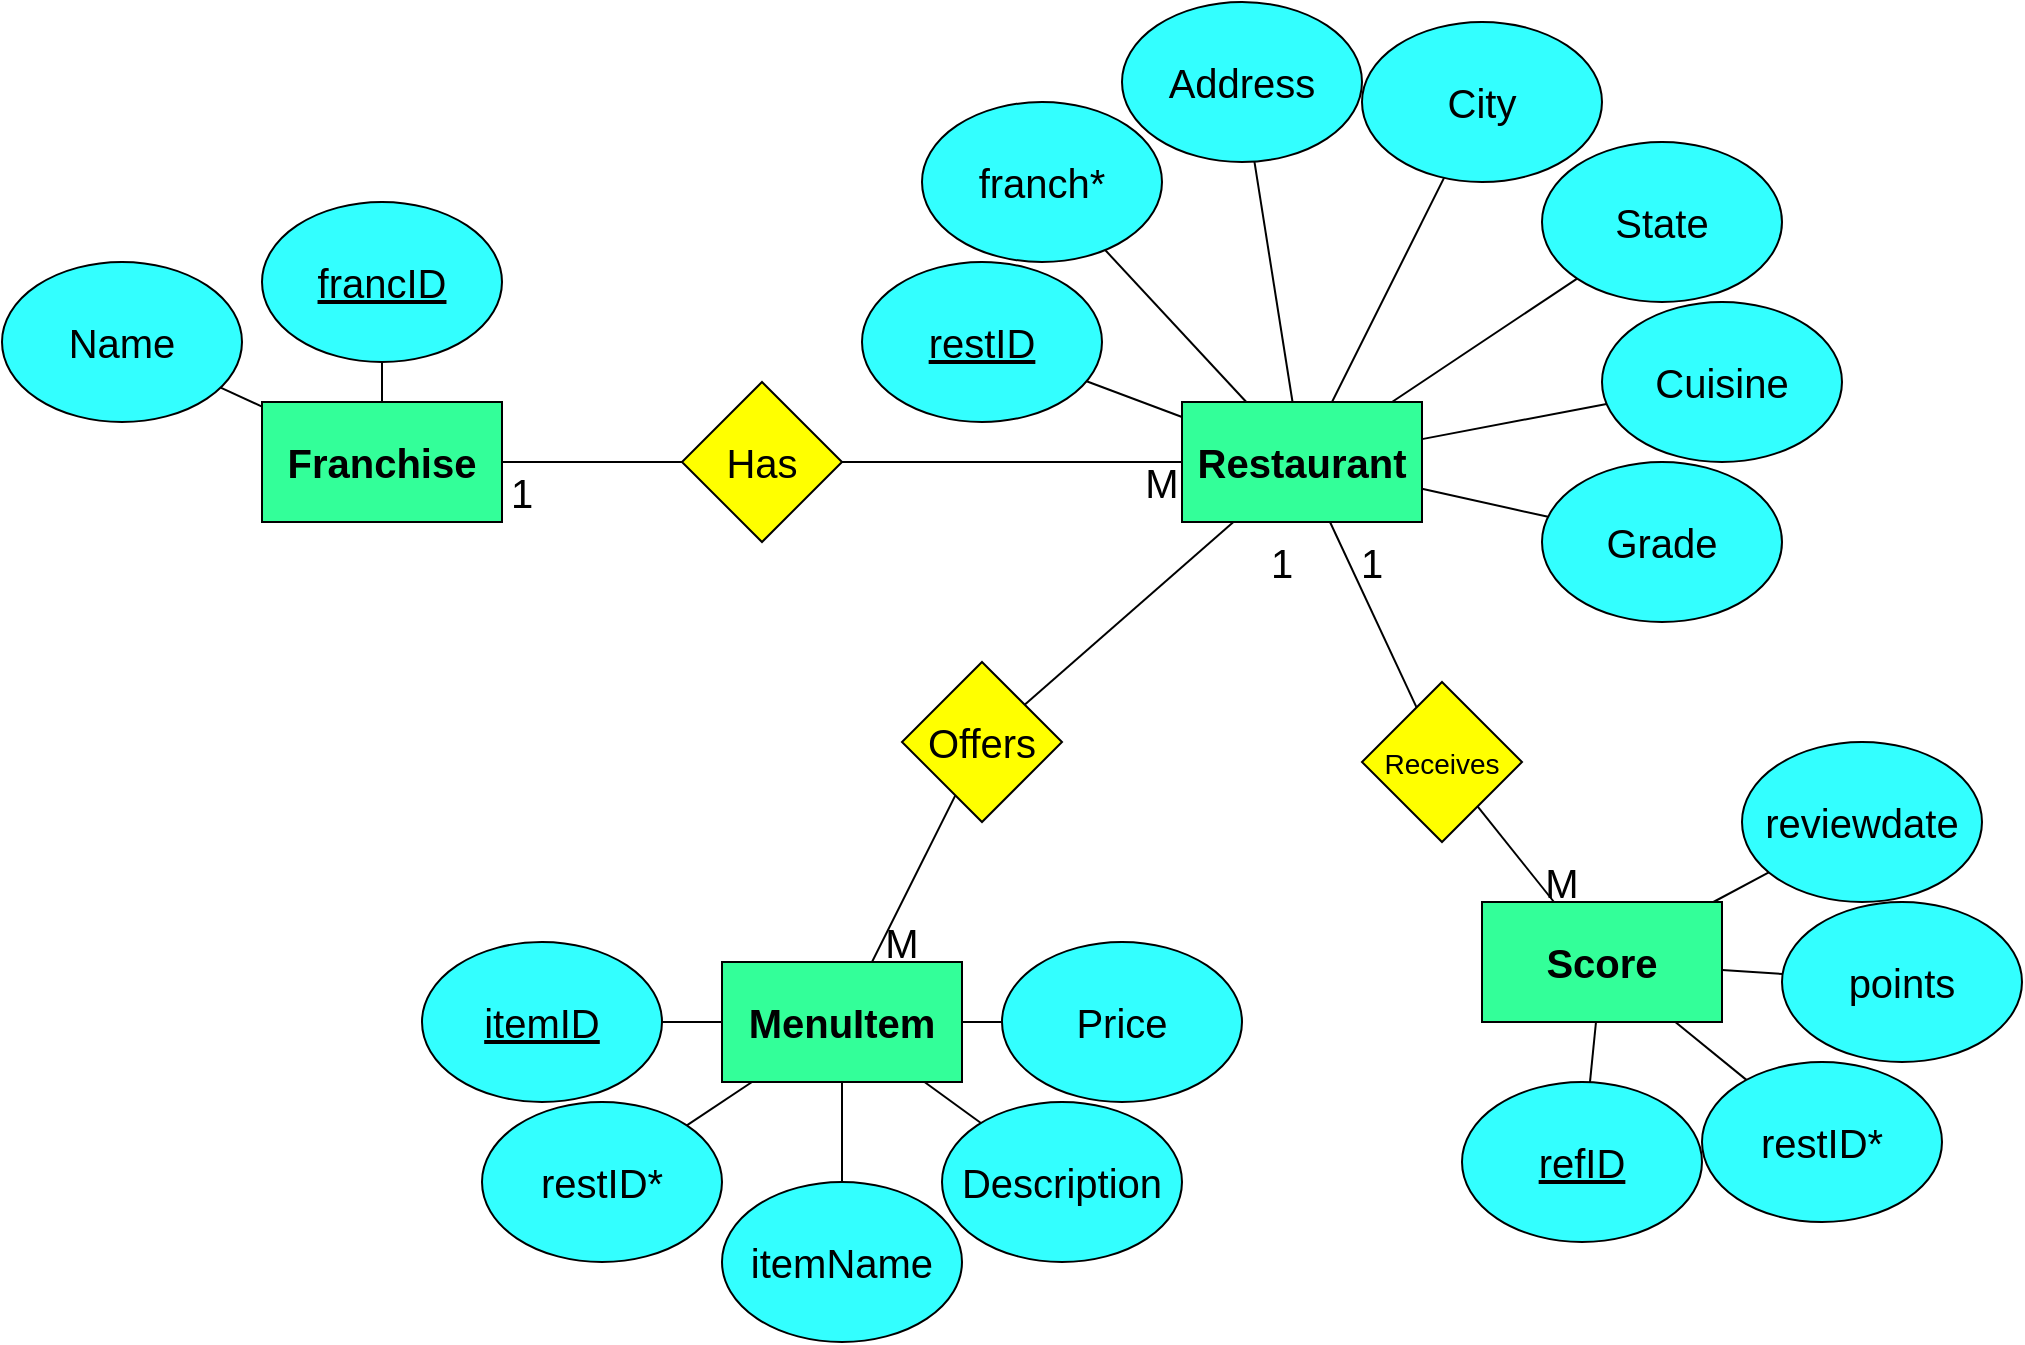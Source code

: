 <mxfile version="20.7.4" type="device"><diagram id="u9rXE1uIUANwSrxgtIQM" name="Page-1"><mxGraphModel dx="3137" dy="1400" grid="1" gridSize="10" guides="1" tooltips="1" connect="1" arrows="1" fold="1" page="1" pageScale="1" pageWidth="850" pageHeight="1100" math="0" shadow="0"><root><mxCell id="0"/><mxCell id="1" parent="0"/><mxCell id="4u6x7rTlO3XGqmi1SIRX-11" value="" style="group" parent="1" vertex="1" connectable="0"><mxGeometry x="80" y="310" width="120" height="60" as="geometry"/></mxCell><mxCell id="4u6x7rTlO3XGqmi1SIRX-12" value="" style="rounded=0;whiteSpace=wrap;html=1;fillColor=#33FF99;" parent="4u6x7rTlO3XGqmi1SIRX-11" vertex="1"><mxGeometry width="120" height="60" as="geometry"/></mxCell><mxCell id="4u6x7rTlO3XGqmi1SIRX-13" value="&lt;b&gt;&lt;font style=&quot;font-size: 20px;&quot;&gt;Franchise&lt;/font&gt;&lt;/b&gt;" style="text;html=1;strokeColor=none;fillColor=none;align=center;verticalAlign=middle;whiteSpace=wrap;rounded=0;" parent="4u6x7rTlO3XGqmi1SIRX-11" vertex="1"><mxGeometry x="10" y="10" width="100" height="40" as="geometry"/></mxCell><mxCell id="4u6x7rTlO3XGqmi1SIRX-15" value="" style="group" parent="1" vertex="1" connectable="0"><mxGeometry x="-50" y="240" width="120" height="80" as="geometry"/></mxCell><mxCell id="4u6x7rTlO3XGqmi1SIRX-16" value="" style="ellipse;whiteSpace=wrap;html=1;fontSize=20;fillColor=#33FFFF;" parent="4u6x7rTlO3XGqmi1SIRX-15" vertex="1"><mxGeometry width="120" height="80" as="geometry"/></mxCell><mxCell id="4u6x7rTlO3XGqmi1SIRX-17" value="Name" style="text;html=1;strokeColor=none;fillColor=none;align=center;verticalAlign=middle;whiteSpace=wrap;rounded=0;fontSize=20;" parent="4u6x7rTlO3XGqmi1SIRX-15" vertex="1"><mxGeometry x="10" y="20" width="100" height="40" as="geometry"/></mxCell><mxCell id="4u6x7rTlO3XGqmi1SIRX-18" value="" style="group" parent="1" vertex="1" connectable="0"><mxGeometry x="80" y="210" width="120" height="80" as="geometry"/></mxCell><mxCell id="4u6x7rTlO3XGqmi1SIRX-19" value="" style="ellipse;whiteSpace=wrap;html=1;fontSize=20;fillColor=#33FFFF;" parent="4u6x7rTlO3XGqmi1SIRX-18" vertex="1"><mxGeometry width="120" height="80" as="geometry"/></mxCell><mxCell id="4u6x7rTlO3XGqmi1SIRX-20" value="&lt;u&gt;francID&lt;/u&gt;" style="text;html=1;strokeColor=none;fillColor=none;align=center;verticalAlign=middle;whiteSpace=wrap;rounded=0;fontSize=20;" parent="4u6x7rTlO3XGqmi1SIRX-18" vertex="1"><mxGeometry x="10" y="20" width="100" height="40" as="geometry"/></mxCell><mxCell id="4u6x7rTlO3XGqmi1SIRX-34" value="" style="group" parent="1" vertex="1" connectable="0"><mxGeometry x="290" y="300" width="80" height="80" as="geometry"/></mxCell><mxCell id="4u6x7rTlO3XGqmi1SIRX-35" value="" style="rhombus;whiteSpace=wrap;html=1;fontSize=20;fillColor=#FFFF00;" parent="4u6x7rTlO3XGqmi1SIRX-34" vertex="1"><mxGeometry width="80" height="80" as="geometry"/></mxCell><mxCell id="4u6x7rTlO3XGqmi1SIRX-36" value="Has" style="text;html=1;strokeColor=none;fillColor=none;align=center;verticalAlign=middle;whiteSpace=wrap;rounded=0;fontSize=20;" parent="4u6x7rTlO3XGqmi1SIRX-34" vertex="1"><mxGeometry x="10" y="25" width="60" height="30" as="geometry"/></mxCell><mxCell id="4u6x7rTlO3XGqmi1SIRX-37" value="" style="endArrow=none;html=1;rounded=0;fontSize=20;" parent="1" source="4u6x7rTlO3XGqmi1SIRX-12" target="4u6x7rTlO3XGqmi1SIRX-35" edge="1"><mxGeometry width="50" height="50" relative="1" as="geometry"><mxPoint x="270" y="470" as="sourcePoint"/><mxPoint x="250" y="340" as="targetPoint"/></mxGeometry></mxCell><mxCell id="4u6x7rTlO3XGqmi1SIRX-38" value="" style="endArrow=none;html=1;rounded=0;fontSize=20;" parent="1" source="4u6x7rTlO3XGqmi1SIRX-32" target="4u6x7rTlO3XGqmi1SIRX-35" edge="1"><mxGeometry width="50" height="50" relative="1" as="geometry"><mxPoint x="360" y="350" as="sourcePoint"/><mxPoint x="410" y="350" as="targetPoint"/></mxGeometry></mxCell><mxCell id="4u6x7rTlO3XGqmi1SIRX-39" value="1" style="text;html=1;strokeColor=none;fillColor=none;align=center;verticalAlign=middle;whiteSpace=wrap;rounded=0;fontSize=20;" parent="1" vertex="1"><mxGeometry x="200" y="340" width="20" height="30" as="geometry"/></mxCell><mxCell id="4u6x7rTlO3XGqmi1SIRX-40" value="M" style="text;html=1;strokeColor=none;fillColor=none;align=center;verticalAlign=middle;whiteSpace=wrap;rounded=0;fontSize=20;" parent="1" vertex="1"><mxGeometry x="520" y="340" width="20" height="20" as="geometry"/></mxCell><mxCell id="4u6x7rTlO3XGqmi1SIRX-41" value="" style="group" parent="1" vertex="1" connectable="0"><mxGeometry x="380" y="240" width="120" height="80" as="geometry"/></mxCell><mxCell id="4u6x7rTlO3XGqmi1SIRX-42" value="" style="ellipse;whiteSpace=wrap;html=1;fontSize=20;fillColor=#33FFFF;" parent="4u6x7rTlO3XGqmi1SIRX-41" vertex="1"><mxGeometry width="120" height="80" as="geometry"/></mxCell><mxCell id="4u6x7rTlO3XGqmi1SIRX-43" value="&lt;u&gt;restID&lt;/u&gt;" style="text;html=1;strokeColor=none;fillColor=none;align=center;verticalAlign=middle;whiteSpace=wrap;rounded=0;fontSize=20;" parent="4u6x7rTlO3XGqmi1SIRX-41" vertex="1"><mxGeometry x="10" y="20" width="100" height="40" as="geometry"/></mxCell><mxCell id="4u6x7rTlO3XGqmi1SIRX-44" value="" style="group" parent="1" vertex="1" connectable="0"><mxGeometry x="410" y="160" width="120" height="80" as="geometry"/></mxCell><mxCell id="4u6x7rTlO3XGqmi1SIRX-45" value="" style="ellipse;whiteSpace=wrap;html=1;fontSize=20;fillColor=#33FFFF;" parent="4u6x7rTlO3XGqmi1SIRX-44" vertex="1"><mxGeometry width="120" height="80" as="geometry"/></mxCell><mxCell id="4u6x7rTlO3XGqmi1SIRX-46" value="franch*" style="text;html=1;strokeColor=none;fillColor=none;align=center;verticalAlign=middle;whiteSpace=wrap;rounded=0;fontSize=20;" parent="4u6x7rTlO3XGqmi1SIRX-44" vertex="1"><mxGeometry x="10" y="20" width="100" height="40" as="geometry"/></mxCell><mxCell id="4u6x7rTlO3XGqmi1SIRX-47" value="" style="group" parent="1" vertex="1" connectable="0"><mxGeometry x="510" y="110" width="120" height="80" as="geometry"/></mxCell><mxCell id="4u6x7rTlO3XGqmi1SIRX-48" value="" style="ellipse;whiteSpace=wrap;html=1;fontSize=20;fillColor=#33FFFF;" parent="4u6x7rTlO3XGqmi1SIRX-47" vertex="1"><mxGeometry width="120" height="80" as="geometry"/></mxCell><mxCell id="4u6x7rTlO3XGqmi1SIRX-49" value="Address" style="text;html=1;strokeColor=none;fillColor=none;align=center;verticalAlign=middle;whiteSpace=wrap;rounded=0;fontSize=20;" parent="4u6x7rTlO3XGqmi1SIRX-47" vertex="1"><mxGeometry x="10" y="20" width="100" height="40" as="geometry"/></mxCell><mxCell id="4u6x7rTlO3XGqmi1SIRX-50" value="" style="group" parent="1" vertex="1" connectable="0"><mxGeometry x="630" y="120" width="120" height="80" as="geometry"/></mxCell><mxCell id="4u6x7rTlO3XGqmi1SIRX-51" value="" style="ellipse;whiteSpace=wrap;html=1;fontSize=20;fillColor=#33FFFF;" parent="4u6x7rTlO3XGqmi1SIRX-50" vertex="1"><mxGeometry width="120" height="80" as="geometry"/></mxCell><mxCell id="4u6x7rTlO3XGqmi1SIRX-52" value="City" style="text;html=1;strokeColor=none;fillColor=none;align=center;verticalAlign=middle;whiteSpace=wrap;rounded=0;fontSize=20;" parent="4u6x7rTlO3XGqmi1SIRX-50" vertex="1"><mxGeometry x="10" y="20" width="100" height="40" as="geometry"/></mxCell><mxCell id="4u6x7rTlO3XGqmi1SIRX-53" value="" style="group" parent="1" vertex="1" connectable="0"><mxGeometry x="720" y="180" width="120" height="80" as="geometry"/></mxCell><mxCell id="4u6x7rTlO3XGqmi1SIRX-54" value="" style="ellipse;whiteSpace=wrap;html=1;fontSize=20;fillColor=#33FFFF;" parent="4u6x7rTlO3XGqmi1SIRX-53" vertex="1"><mxGeometry width="120" height="80" as="geometry"/></mxCell><mxCell id="4u6x7rTlO3XGqmi1SIRX-55" value="State" style="text;html=1;strokeColor=none;fillColor=none;align=center;verticalAlign=middle;whiteSpace=wrap;rounded=0;fontSize=20;" parent="4u6x7rTlO3XGqmi1SIRX-53" vertex="1"><mxGeometry x="10" y="20" width="100" height="40" as="geometry"/></mxCell><mxCell id="4u6x7rTlO3XGqmi1SIRX-56" value="" style="group" parent="1" vertex="1" connectable="0"><mxGeometry x="720" y="340" width="120" height="80" as="geometry"/></mxCell><mxCell id="4u6x7rTlO3XGqmi1SIRX-57" value="" style="ellipse;whiteSpace=wrap;html=1;fontSize=20;fillColor=#33FFFF;" parent="4u6x7rTlO3XGqmi1SIRX-56" vertex="1"><mxGeometry width="120" height="80" as="geometry"/></mxCell><mxCell id="4u6x7rTlO3XGqmi1SIRX-58" value="Grade" style="text;html=1;strokeColor=none;fillColor=none;align=center;verticalAlign=middle;whiteSpace=wrap;rounded=0;fontSize=20;" parent="4u6x7rTlO3XGqmi1SIRX-56" vertex="1"><mxGeometry x="10" y="20" width="100" height="40" as="geometry"/></mxCell><mxCell id="4u6x7rTlO3XGqmi1SIRX-62" value="" style="endArrow=none;html=1;rounded=0;fontSize=20;" parent="1" source="4u6x7rTlO3XGqmi1SIRX-32" target="4u6x7rTlO3XGqmi1SIRX-42" edge="1"><mxGeometry width="50" height="50" relative="1" as="geometry"><mxPoint x="590" y="300" as="sourcePoint"/><mxPoint x="465" y="225" as="targetPoint"/></mxGeometry></mxCell><mxCell id="4u6x7rTlO3XGqmi1SIRX-63" value="" style="endArrow=none;html=1;rounded=0;fontSize=20;" parent="1" source="4u6x7rTlO3XGqmi1SIRX-32" target="4u6x7rTlO3XGqmi1SIRX-45" edge="1"><mxGeometry width="50" height="50" relative="1" as="geometry"><mxPoint x="595" y="320" as="sourcePoint"/><mxPoint x="578.974" y="287.947" as="targetPoint"/></mxGeometry></mxCell><mxCell id="4u6x7rTlO3XGqmi1SIRX-64" value="" style="endArrow=none;html=1;rounded=0;fontSize=20;" parent="1" source="4u6x7rTlO3XGqmi1SIRX-48" target="4u6x7rTlO3XGqmi1SIRX-32" edge="1"><mxGeometry width="50" height="50" relative="1" as="geometry"><mxPoint x="629.983" y="320" as="sourcePoint"/><mxPoint x="665.593" y="266.541" as="targetPoint"/></mxGeometry></mxCell><mxCell id="4u6x7rTlO3XGqmi1SIRX-65" value="" style="endArrow=none;html=1;rounded=0;fontSize=20;" parent="1" source="4u6x7rTlO3XGqmi1SIRX-51" target="4u6x7rTlO3XGqmi1SIRX-32" edge="1"><mxGeometry width="50" height="50" relative="1" as="geometry"><mxPoint x="715.605" y="316.881" as="sourcePoint"/><mxPoint x="670.0" y="331.25" as="targetPoint"/></mxGeometry></mxCell><mxCell id="4u6x7rTlO3XGqmi1SIRX-66" value="" style="endArrow=none;html=1;rounded=0;fontSize=20;" parent="1" source="4u6x7rTlO3XGqmi1SIRX-32" target="4u6x7rTlO3XGqmi1SIRX-54" edge="1"><mxGeometry width="50" height="50" relative="1" as="geometry"><mxPoint x="713.773" y="376.04" as="sourcePoint"/><mxPoint x="670.0" y="365" as="targetPoint"/></mxGeometry></mxCell><mxCell id="4u6x7rTlO3XGqmi1SIRX-67" value="" style="endArrow=none;html=1;rounded=0;fontSize=20;" parent="1" source="4u6x7rTlO3XGqmi1SIRX-57" target="4u6x7rTlO3XGqmi1SIRX-32" edge="1"><mxGeometry width="50" height="50" relative="1" as="geometry"><mxPoint x="634.548" y="380" as="sourcePoint"/><mxPoint x="671.274" y="424.882" as="targetPoint"/></mxGeometry></mxCell><mxCell id="4u6x7rTlO3XGqmi1SIRX-69" value="" style="endArrow=none;html=1;rounded=0;fontSize=20;" parent="1" source="4u6x7rTlO3XGqmi1SIRX-19" target="4u6x7rTlO3XGqmi1SIRX-12" edge="1"><mxGeometry width="50" height="50" relative="1" as="geometry"><mxPoint x="240" y="240" as="sourcePoint"/><mxPoint x="290" y="190" as="targetPoint"/></mxGeometry></mxCell><mxCell id="4u6x7rTlO3XGqmi1SIRX-70" value="" style="endArrow=none;html=1;rounded=0;fontSize=20;" parent="1" source="4u6x7rTlO3XGqmi1SIRX-12" target="4u6x7rTlO3XGqmi1SIRX-16" edge="1"><mxGeometry width="50" height="50" relative="1" as="geometry"><mxPoint x="150" y="300" as="sourcePoint"/><mxPoint x="150" y="320" as="targetPoint"/></mxGeometry></mxCell><mxCell id="4u6x7rTlO3XGqmi1SIRX-96" value="" style="group" parent="1" vertex="1" connectable="0"><mxGeometry x="400" y="440" width="80" height="80" as="geometry"/></mxCell><mxCell id="4u6x7rTlO3XGqmi1SIRX-97" value="" style="rhombus;whiteSpace=wrap;html=1;fontSize=20;fillColor=#FFFF00;" parent="4u6x7rTlO3XGqmi1SIRX-96" vertex="1"><mxGeometry width="80" height="80" as="geometry"/></mxCell><mxCell id="4u6x7rTlO3XGqmi1SIRX-98" value="Offers" style="text;html=1;strokeColor=none;fillColor=none;align=center;verticalAlign=middle;whiteSpace=wrap;rounded=0;fontSize=20;" parent="4u6x7rTlO3XGqmi1SIRX-96" vertex="1"><mxGeometry x="10" y="25" width="60" height="30" as="geometry"/></mxCell><mxCell id="4u6x7rTlO3XGqmi1SIRX-99" value="" style="endArrow=none;html=1;rounded=0;fontSize=20;" parent="1" source="4u6x7rTlO3XGqmi1SIRX-32" target="4u6x7rTlO3XGqmi1SIRX-97" edge="1"><mxGeometry width="50" height="50" relative="1" as="geometry"><mxPoint x="650" y="530" as="sourcePoint"/><mxPoint x="700" y="480" as="targetPoint"/></mxGeometry></mxCell><mxCell id="4u6x7rTlO3XGqmi1SIRX-100" value="" style="endArrow=none;html=1;rounded=0;fontSize=20;" parent="1" source="4u6x7rTlO3XGqmi1SIRX-188" target="4u6x7rTlO3XGqmi1SIRX-97" edge="1"><mxGeometry width="50" height="50" relative="1" as="geometry"><mxPoint x="370" y="540" as="sourcePoint"/><mxPoint x="400" y="490" as="targetPoint"/></mxGeometry></mxCell><mxCell id="4u6x7rTlO3XGqmi1SIRX-101" value="1" style="text;html=1;strokeColor=none;fillColor=none;align=center;verticalAlign=middle;whiteSpace=wrap;rounded=0;fontSize=20;" parent="1" vertex="1"><mxGeometry x="580" y="380" width="20" height="20" as="geometry"/></mxCell><mxCell id="4u6x7rTlO3XGqmi1SIRX-102" value="M" style="text;html=1;strokeColor=none;fillColor=none;align=center;verticalAlign=middle;whiteSpace=wrap;rounded=0;fontSize=20;" parent="1" vertex="1"><mxGeometry x="390" y="570" width="20" height="20" as="geometry"/></mxCell><mxCell id="4u6x7rTlO3XGqmi1SIRX-103" value="" style="group" parent="1" vertex="1" connectable="0"><mxGeometry x="160" y="580" width="120" height="80" as="geometry"/></mxCell><mxCell id="4u6x7rTlO3XGqmi1SIRX-104" value="" style="ellipse;whiteSpace=wrap;html=1;fontSize=20;fillColor=#33FFFF;" parent="4u6x7rTlO3XGqmi1SIRX-103" vertex="1"><mxGeometry width="120" height="80" as="geometry"/></mxCell><mxCell id="4u6x7rTlO3XGqmi1SIRX-105" value="&lt;u&gt;itemID&lt;/u&gt;" style="text;html=1;strokeColor=none;fillColor=none;align=center;verticalAlign=middle;whiteSpace=wrap;rounded=0;fontSize=20;" parent="4u6x7rTlO3XGqmi1SIRX-103" vertex="1"><mxGeometry x="10" y="20" width="100" height="40" as="geometry"/></mxCell><mxCell id="4u6x7rTlO3XGqmi1SIRX-106" value="" style="group" parent="1" vertex="1" connectable="0"><mxGeometry x="310" y="700" width="120" height="80" as="geometry"/></mxCell><mxCell id="4u6x7rTlO3XGqmi1SIRX-107" value="" style="ellipse;whiteSpace=wrap;html=1;fontSize=20;fillColor=#33FFFF;" parent="4u6x7rTlO3XGqmi1SIRX-106" vertex="1"><mxGeometry width="120" height="80" as="geometry"/></mxCell><mxCell id="4u6x7rTlO3XGqmi1SIRX-108" value="itemName" style="text;html=1;strokeColor=none;fillColor=none;align=center;verticalAlign=middle;whiteSpace=wrap;rounded=0;fontSize=20;" parent="4u6x7rTlO3XGqmi1SIRX-106" vertex="1"><mxGeometry x="10" y="20" width="100" height="40" as="geometry"/></mxCell><mxCell id="4u6x7rTlO3XGqmi1SIRX-109" value="" style="group" parent="1" vertex="1" connectable="0"><mxGeometry x="190" y="660" width="120" height="80" as="geometry"/></mxCell><mxCell id="4u6x7rTlO3XGqmi1SIRX-110" value="" style="ellipse;whiteSpace=wrap;html=1;fontSize=20;fillColor=#33FFFF;" parent="4u6x7rTlO3XGqmi1SIRX-109" vertex="1"><mxGeometry width="120" height="80" as="geometry"/></mxCell><mxCell id="4u6x7rTlO3XGqmi1SIRX-111" value="restID*" style="text;html=1;strokeColor=none;fillColor=none;align=center;verticalAlign=middle;whiteSpace=wrap;rounded=0;fontSize=20;" parent="4u6x7rTlO3XGqmi1SIRX-109" vertex="1"><mxGeometry x="10" y="20" width="100" height="40" as="geometry"/></mxCell><mxCell id="4u6x7rTlO3XGqmi1SIRX-112" value="" style="group" parent="1" vertex="1" connectable="0"><mxGeometry x="420" y="660" width="120" height="80" as="geometry"/></mxCell><mxCell id="4u6x7rTlO3XGqmi1SIRX-113" value="" style="ellipse;whiteSpace=wrap;html=1;fontSize=20;fillColor=#33FFFF;" parent="4u6x7rTlO3XGqmi1SIRX-112" vertex="1"><mxGeometry width="120" height="80" as="geometry"/></mxCell><mxCell id="4u6x7rTlO3XGqmi1SIRX-114" value="Description" style="text;html=1;strokeColor=none;fillColor=none;align=center;verticalAlign=middle;whiteSpace=wrap;rounded=0;fontSize=20;" parent="4u6x7rTlO3XGqmi1SIRX-112" vertex="1"><mxGeometry x="10" y="20" width="100" height="40" as="geometry"/></mxCell><mxCell id="4u6x7rTlO3XGqmi1SIRX-115" value="" style="group" parent="1" vertex="1" connectable="0"><mxGeometry x="450" y="580" width="120" height="80" as="geometry"/></mxCell><mxCell id="4u6x7rTlO3XGqmi1SIRX-116" value="" style="ellipse;whiteSpace=wrap;html=1;fontSize=20;fillColor=#33FFFF;" parent="4u6x7rTlO3XGqmi1SIRX-115" vertex="1"><mxGeometry width="120" height="80" as="geometry"/></mxCell><mxCell id="4u6x7rTlO3XGqmi1SIRX-117" value="Price" style="text;html=1;strokeColor=none;fillColor=none;align=center;verticalAlign=middle;whiteSpace=wrap;rounded=0;fontSize=20;" parent="4u6x7rTlO3XGqmi1SIRX-115" vertex="1"><mxGeometry x="10" y="20" width="100" height="40" as="geometry"/></mxCell><mxCell id="4u6x7rTlO3XGqmi1SIRX-118" value="" style="endArrow=none;html=1;rounded=0;fontSize=20;" parent="1" source="4u6x7rTlO3XGqmi1SIRX-104" target="4u6x7rTlO3XGqmi1SIRX-188" edge="1"><mxGeometry width="50" height="50" relative="1" as="geometry"><mxPoint x="280" y="570" as="sourcePoint"/><mxPoint x="290" y="570" as="targetPoint"/></mxGeometry></mxCell><mxCell id="4u6x7rTlO3XGqmi1SIRX-119" value="" style="endArrow=none;html=1;rounded=0;fontSize=20;" parent="1" source="4u6x7rTlO3XGqmi1SIRX-188" target="4u6x7rTlO3XGqmi1SIRX-110" edge="1"><mxGeometry width="50" height="50" relative="1" as="geometry"><mxPoint x="325.0" y="650" as="sourcePoint"/><mxPoint x="320" y="630" as="targetPoint"/></mxGeometry></mxCell><mxCell id="4u6x7rTlO3XGqmi1SIRX-120" value="" style="endArrow=none;html=1;rounded=0;fontSize=20;" parent="1" source="4u6x7rTlO3XGqmi1SIRX-188" target="4u6x7rTlO3XGqmi1SIRX-107" edge="1"><mxGeometry width="50" height="50" relative="1" as="geometry"><mxPoint x="370" y="650" as="sourcePoint"/><mxPoint x="302.426" y="681.716" as="targetPoint"/></mxGeometry></mxCell><mxCell id="4u6x7rTlO3XGqmi1SIRX-124" value="" style="endArrow=none;html=1;rounded=0;fontSize=20;" parent="1" source="4u6x7rTlO3XGqmi1SIRX-188" target="4u6x7rTlO3XGqmi1SIRX-113" edge="1"><mxGeometry width="50" height="50" relative="1" as="geometry"><mxPoint x="411.25" y="650" as="sourcePoint"/><mxPoint x="380" y="710" as="targetPoint"/></mxGeometry></mxCell><mxCell id="4u6x7rTlO3XGqmi1SIRX-125" value="" style="endArrow=none;html=1;rounded=0;fontSize=20;" parent="1" source="4u6x7rTlO3XGqmi1SIRX-188" target="4u6x7rTlO3XGqmi1SIRX-116" edge="1"><mxGeometry width="50" height="50" relative="1" as="geometry"><mxPoint x="490" y="560" as="sourcePoint"/><mxPoint x="449.457" y="680.514" as="targetPoint"/></mxGeometry></mxCell><mxCell id="4u6x7rTlO3XGqmi1SIRX-129" value="" style="group" parent="1" vertex="1" connectable="0"><mxGeometry x="680" y="650" width="120" height="80" as="geometry"/></mxCell><mxCell id="4u6x7rTlO3XGqmi1SIRX-130" value="" style="ellipse;whiteSpace=wrap;html=1;fontSize=20;fillColor=#33FFFF;" parent="4u6x7rTlO3XGqmi1SIRX-129" vertex="1"><mxGeometry width="120" height="80" as="geometry"/></mxCell><mxCell id="4u6x7rTlO3XGqmi1SIRX-131" value="&lt;u&gt;refID&lt;/u&gt;" style="text;html=1;strokeColor=none;fillColor=none;align=center;verticalAlign=middle;whiteSpace=wrap;rounded=0;fontSize=20;" parent="4u6x7rTlO3XGqmi1SIRX-129" vertex="1"><mxGeometry x="10" y="20" width="100" height="40" as="geometry"/></mxCell><mxCell id="4u6x7rTlO3XGqmi1SIRX-132" value="" style="group" parent="1" vertex="1" connectable="0"><mxGeometry x="840" y="560" width="120" height="80" as="geometry"/></mxCell><mxCell id="4u6x7rTlO3XGqmi1SIRX-133" value="" style="ellipse;whiteSpace=wrap;html=1;fontSize=20;fillColor=#33FFFF;" parent="4u6x7rTlO3XGqmi1SIRX-132" vertex="1"><mxGeometry width="120" height="80" as="geometry"/></mxCell><mxCell id="4u6x7rTlO3XGqmi1SIRX-134" value="points" style="text;html=1;strokeColor=none;fillColor=none;align=center;verticalAlign=middle;whiteSpace=wrap;rounded=0;fontSize=20;" parent="4u6x7rTlO3XGqmi1SIRX-132" vertex="1"><mxGeometry x="10" y="20" width="100" height="40" as="geometry"/></mxCell><mxCell id="4u6x7rTlO3XGqmi1SIRX-135" value="" style="group" parent="1" vertex="1" connectable="0"><mxGeometry x="820" y="480" width="120" height="80" as="geometry"/></mxCell><mxCell id="4u6x7rTlO3XGqmi1SIRX-136" value="" style="ellipse;whiteSpace=wrap;html=1;fontSize=20;fillColor=#33FFFF;" parent="4u6x7rTlO3XGqmi1SIRX-135" vertex="1"><mxGeometry width="120" height="80" as="geometry"/></mxCell><mxCell id="4u6x7rTlO3XGqmi1SIRX-137" value="reviewdate" style="text;html=1;strokeColor=none;fillColor=none;align=center;verticalAlign=middle;whiteSpace=wrap;rounded=0;fontSize=20;" parent="4u6x7rTlO3XGqmi1SIRX-135" vertex="1"><mxGeometry x="10" y="20" width="100" height="40" as="geometry"/></mxCell><mxCell id="4u6x7rTlO3XGqmi1SIRX-138" value="" style="endArrow=none;html=1;rounded=0;fontSize=20;" parent="1" source="4u6x7rTlO3XGqmi1SIRX-130" target="4u6x7rTlO3XGqmi1SIRX-185" edge="1"><mxGeometry width="50" height="50" relative="1" as="geometry"><mxPoint x="740" y="520" as="sourcePoint"/><mxPoint x="740" y="620" as="targetPoint"/></mxGeometry></mxCell><mxCell id="4u6x7rTlO3XGqmi1SIRX-139" value="" style="endArrow=none;html=1;rounded=0;fontSize=20;" parent="1" source="4u6x7rTlO3XGqmi1SIRX-133" target="4u6x7rTlO3XGqmi1SIRX-185" edge="1"><mxGeometry width="50" height="50" relative="1" as="geometry"><mxPoint x="750" y="660" as="sourcePoint"/><mxPoint x="785" y="620" as="targetPoint"/></mxGeometry></mxCell><mxCell id="4u6x7rTlO3XGqmi1SIRX-140" value="" style="endArrow=none;html=1;rounded=0;fontSize=20;" parent="1" source="4u6x7rTlO3XGqmi1SIRX-136" target="4u6x7rTlO3XGqmi1SIRX-185" edge="1"><mxGeometry width="50" height="50" relative="1" as="geometry"><mxPoint x="827.63" y="651.678" as="sourcePoint"/><mxPoint x="860" y="510" as="targetPoint"/></mxGeometry></mxCell><mxCell id="4u6x7rTlO3XGqmi1SIRX-141" value="" style="group" parent="1" vertex="1" connectable="0"><mxGeometry x="630" y="450" width="80" height="80" as="geometry"/></mxCell><mxCell id="4u6x7rTlO3XGqmi1SIRX-142" value="" style="rhombus;whiteSpace=wrap;html=1;fontSize=20;fillColor=#FFFF00;" parent="4u6x7rTlO3XGqmi1SIRX-141" vertex="1"><mxGeometry width="80" height="80" as="geometry"/></mxCell><mxCell id="4u6x7rTlO3XGqmi1SIRX-143" value="&lt;font style=&quot;font-size: 14px;&quot;&gt;Receives&lt;/font&gt;" style="text;html=1;strokeColor=none;fillColor=none;align=center;verticalAlign=middle;whiteSpace=wrap;rounded=0;fontSize=20;" parent="4u6x7rTlO3XGqmi1SIRX-141" vertex="1"><mxGeometry x="10" y="20" width="60" height="35" as="geometry"/></mxCell><mxCell id="4u6x7rTlO3XGqmi1SIRX-144" value="" style="endArrow=none;html=1;rounded=0;fontSize=14;" parent="1" source="4u6x7rTlO3XGqmi1SIRX-32" target="4u6x7rTlO3XGqmi1SIRX-142" edge="1"><mxGeometry width="50" height="50" relative="1" as="geometry"><mxPoint x="680" y="440" as="sourcePoint"/><mxPoint x="730" y="390" as="targetPoint"/></mxGeometry></mxCell><mxCell id="4u6x7rTlO3XGqmi1SIRX-145" value="" style="endArrow=none;html=1;rounded=0;fontSize=14;" parent="1" source="4u6x7rTlO3XGqmi1SIRX-142" target="4u6x7rTlO3XGqmi1SIRX-185" edge="1"><mxGeometry width="50" height="50" relative="1" as="geometry"><mxPoint x="624" y="380" as="sourcePoint"/><mxPoint x="719" y="560" as="targetPoint"/></mxGeometry></mxCell><mxCell id="4u6x7rTlO3XGqmi1SIRX-146" value="1" style="text;html=1;strokeColor=none;fillColor=none;align=center;verticalAlign=middle;whiteSpace=wrap;rounded=0;fontSize=20;" parent="1" vertex="1"><mxGeometry x="620" y="380" width="30" height="20" as="geometry"/></mxCell><mxCell id="4u6x7rTlO3XGqmi1SIRX-147" value="M" style="text;html=1;strokeColor=none;fillColor=none;align=center;verticalAlign=middle;whiteSpace=wrap;rounded=0;fontSize=20;" parent="1" vertex="1"><mxGeometry x="720" y="540" width="20" height="20" as="geometry"/></mxCell><mxCell id="4u6x7rTlO3XGqmi1SIRX-183" value="" style="group" parent="1" vertex="1" connectable="0"><mxGeometry x="540" y="310" width="120" height="60" as="geometry"/></mxCell><mxCell id="4u6x7rTlO3XGqmi1SIRX-32" value="" style="rounded=0;whiteSpace=wrap;html=1;fillColor=#33FF99;" parent="4u6x7rTlO3XGqmi1SIRX-183" vertex="1"><mxGeometry width="120" height="60" as="geometry"/></mxCell><mxCell id="4u6x7rTlO3XGqmi1SIRX-33" value="&lt;b&gt;&lt;font style=&quot;font-size: 20px;&quot;&gt;Restaurant&lt;/font&gt;&lt;/b&gt;" style="text;html=1;strokeColor=none;fillColor=#33FF99;align=center;verticalAlign=middle;whiteSpace=wrap;rounded=0;" parent="4u6x7rTlO3XGqmi1SIRX-183" vertex="1"><mxGeometry x="10" y="10" width="100" height="40" as="geometry"/></mxCell><mxCell id="4u6x7rTlO3XGqmi1SIRX-184" value="" style="group" parent="1" vertex="1" connectable="0"><mxGeometry x="690" y="560" width="120" height="60" as="geometry"/></mxCell><mxCell id="4u6x7rTlO3XGqmi1SIRX-185" value="" style="rounded=0;whiteSpace=wrap;html=1;fillColor=#33FF99;" parent="4u6x7rTlO3XGqmi1SIRX-184" vertex="1"><mxGeometry width="120" height="60" as="geometry"/></mxCell><mxCell id="4u6x7rTlO3XGqmi1SIRX-186" value="&lt;span style=&quot;font-size: 20px;&quot;&gt;&lt;b&gt;Score&lt;/b&gt;&lt;/span&gt;" style="text;html=1;strokeColor=none;fillColor=#33FF99;align=center;verticalAlign=middle;whiteSpace=wrap;rounded=0;" parent="4u6x7rTlO3XGqmi1SIRX-184" vertex="1"><mxGeometry x="10" y="10" width="100" height="40" as="geometry"/></mxCell><mxCell id="4u6x7rTlO3XGqmi1SIRX-187" value="" style="group" parent="1" vertex="1" connectable="0"><mxGeometry x="310" y="590" width="120" height="60" as="geometry"/></mxCell><mxCell id="4u6x7rTlO3XGqmi1SIRX-188" value="" style="rounded=0;whiteSpace=wrap;html=1;fillColor=#33FF99;" parent="4u6x7rTlO3XGqmi1SIRX-187" vertex="1"><mxGeometry width="120" height="60" as="geometry"/></mxCell><mxCell id="4u6x7rTlO3XGqmi1SIRX-189" value="&lt;span style=&quot;font-size: 20px;&quot;&gt;&lt;b&gt;MenuItem&lt;/b&gt;&lt;/span&gt;" style="text;html=1;strokeColor=none;fillColor=#33FF99;align=center;verticalAlign=middle;whiteSpace=wrap;rounded=0;" parent="4u6x7rTlO3XGqmi1SIRX-187" vertex="1"><mxGeometry x="10" y="10" width="100" height="40" as="geometry"/></mxCell><mxCell id="4u6x7rTlO3XGqmi1SIRX-190" value="" style="group" parent="1" vertex="1" connectable="0"><mxGeometry x="800" y="640" width="120" height="80" as="geometry"/></mxCell><mxCell id="4u6x7rTlO3XGqmi1SIRX-191" value="" style="ellipse;whiteSpace=wrap;html=1;fontSize=20;fillColor=#33FFFF;" parent="4u6x7rTlO3XGqmi1SIRX-190" vertex="1"><mxGeometry width="120" height="80" as="geometry"/></mxCell><mxCell id="4u6x7rTlO3XGqmi1SIRX-192" value="restID*" style="text;html=1;strokeColor=none;fillColor=none;align=center;verticalAlign=middle;whiteSpace=wrap;rounded=0;fontSize=20;" parent="4u6x7rTlO3XGqmi1SIRX-190" vertex="1"><mxGeometry x="10" y="20" width="100" height="40" as="geometry"/></mxCell><mxCell id="4u6x7rTlO3XGqmi1SIRX-193" value="" style="endArrow=none;html=1;rounded=0;fontSize=14;fontColor=#33FF99;" parent="1" source="4u6x7rTlO3XGqmi1SIRX-191" target="4u6x7rTlO3XGqmi1SIRX-185" edge="1"><mxGeometry width="50" height="50" relative="1" as="geometry"><mxPoint x="830" y="790" as="sourcePoint"/><mxPoint x="880" y="740" as="targetPoint"/></mxGeometry></mxCell><mxCell id="yi5TaBq6CmcvU0_qPbko-27" value="" style="group" vertex="1" connectable="0" parent="1"><mxGeometry x="750" y="260" width="120" height="80" as="geometry"/></mxCell><mxCell id="yi5TaBq6CmcvU0_qPbko-28" value="" style="ellipse;whiteSpace=wrap;html=1;fontSize=20;fillColor=#33FFFF;" vertex="1" parent="yi5TaBq6CmcvU0_qPbko-27"><mxGeometry width="120" height="80" as="geometry"/></mxCell><mxCell id="yi5TaBq6CmcvU0_qPbko-29" value="Cuisine" style="text;html=1;strokeColor=none;fillColor=none;align=center;verticalAlign=middle;whiteSpace=wrap;rounded=0;fontSize=20;" vertex="1" parent="yi5TaBq6CmcvU0_qPbko-27"><mxGeometry x="10" y="20" width="100" height="40" as="geometry"/></mxCell><mxCell id="yi5TaBq6CmcvU0_qPbko-30" value="" style="endArrow=none;html=1;rounded=0;" edge="1" parent="1" source="yi5TaBq6CmcvU0_qPbko-28" target="4u6x7rTlO3XGqmi1SIRX-32"><mxGeometry width="50" height="50" relative="1" as="geometry"><mxPoint x="940" y="260" as="sourcePoint"/><mxPoint x="990" y="210" as="targetPoint"/></mxGeometry></mxCell></root></mxGraphModel></diagram></mxfile>